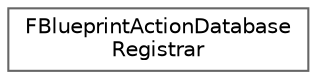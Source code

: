 digraph "Graphical Class Hierarchy"
{
 // INTERACTIVE_SVG=YES
 // LATEX_PDF_SIZE
  bgcolor="transparent";
  edge [fontname=Helvetica,fontsize=10,labelfontname=Helvetica,labelfontsize=10];
  node [fontname=Helvetica,fontsize=10,shape=box,height=0.2,width=0.4];
  rankdir="LR";
  Node0 [id="Node000000",label="FBlueprintActionDatabase\lRegistrar",height=0.2,width=0.4,color="grey40", fillcolor="white", style="filled",URL="$d7/d87/classFBlueprintActionDatabaseRegistrar.html",tooltip="From the BlueprintActionDatabase, passed around to all UK2Nodes, giving each a chance to register its..."];
}
